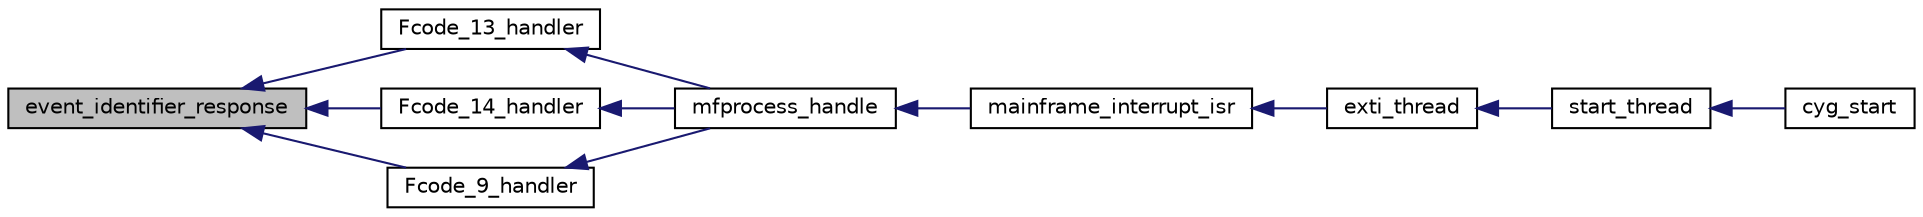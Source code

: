 digraph "event_identifier_response"
{
  edge [fontname="Helvetica",fontsize="10",labelfontname="Helvetica",labelfontsize="10"];
  node [fontname="Helvetica",fontsize="10",shape=record];
  rankdir="LR";
  Node1 [label="event_identifier_response",height=0.2,width=0.4,color="black", fillcolor="grey75", style="filled" fontcolor="black"];
  Node1 -> Node2 [dir="back",color="midnightblue",fontsize="10",style="solid",fontname="Helvetica"];
  Node2 [label="Fcode_13_handler",height=0.2,width=0.4,color="black", fillcolor="white", style="filled",URL="$_message_data_8h.html#a50a0387b7ebf76aff5ac9654ce70ab32"];
  Node2 -> Node3 [dir="back",color="midnightblue",fontsize="10",style="solid",fontname="Helvetica"];
  Node3 [label="mfprocess_handle",height=0.2,width=0.4,color="black", fillcolor="white", style="filled",URL="$intr_8h.html#ab584a16083147d1ba0a6313eb9724efe"];
  Node3 -> Node4 [dir="back",color="midnightblue",fontsize="10",style="solid",fontname="Helvetica"];
  Node4 [label="mainframe_interrupt_isr",height=0.2,width=0.4,color="black", fillcolor="white", style="filled",URL="$intr_8h.html#ae2564c163a8bfeb59cee6db969ed9bb3"];
  Node4 -> Node5 [dir="back",color="midnightblue",fontsize="10",style="solid",fontname="Helvetica"];
  Node5 [label="exti_thread",height=0.2,width=0.4,color="black", fillcolor="white", style="filled",URL="$main_8h.html#ab258d7e522013e1c90ecd1f5533c652b"];
  Node5 -> Node6 [dir="back",color="midnightblue",fontsize="10",style="solid",fontname="Helvetica"];
  Node6 [label="start_thread",height=0.2,width=0.4,color="black", fillcolor="white", style="filled",URL="$main_8h.html#aca8521e252bce29709dc6950c0ed9f5a"];
  Node6 -> Node7 [dir="back",color="midnightblue",fontsize="10",style="solid",fontname="Helvetica"];
  Node7 [label="cyg_start",height=0.2,width=0.4,color="black", fillcolor="white", style="filled",URL="$main_8h.html#a609ae72f6fd7f833796fd46c7e6cbcd1"];
  Node1 -> Node8 [dir="back",color="midnightblue",fontsize="10",style="solid",fontname="Helvetica"];
  Node8 [label="Fcode_14_handler",height=0.2,width=0.4,color="black", fillcolor="white", style="filled",URL="$_message_data_8h.html#aa548fde1545ec5d114a24fb9d2e21097"];
  Node8 -> Node3 [dir="back",color="midnightblue",fontsize="10",style="solid",fontname="Helvetica"];
  Node1 -> Node9 [dir="back",color="midnightblue",fontsize="10",style="solid",fontname="Helvetica"];
  Node9 [label="Fcode_9_handler",height=0.2,width=0.4,color="black", fillcolor="white", style="filled",URL="$_message_data_8h.html#ae17af93880c5ca35360efbbd5ac5dfc5"];
  Node9 -> Node3 [dir="back",color="midnightblue",fontsize="10",style="solid",fontname="Helvetica"];
}
